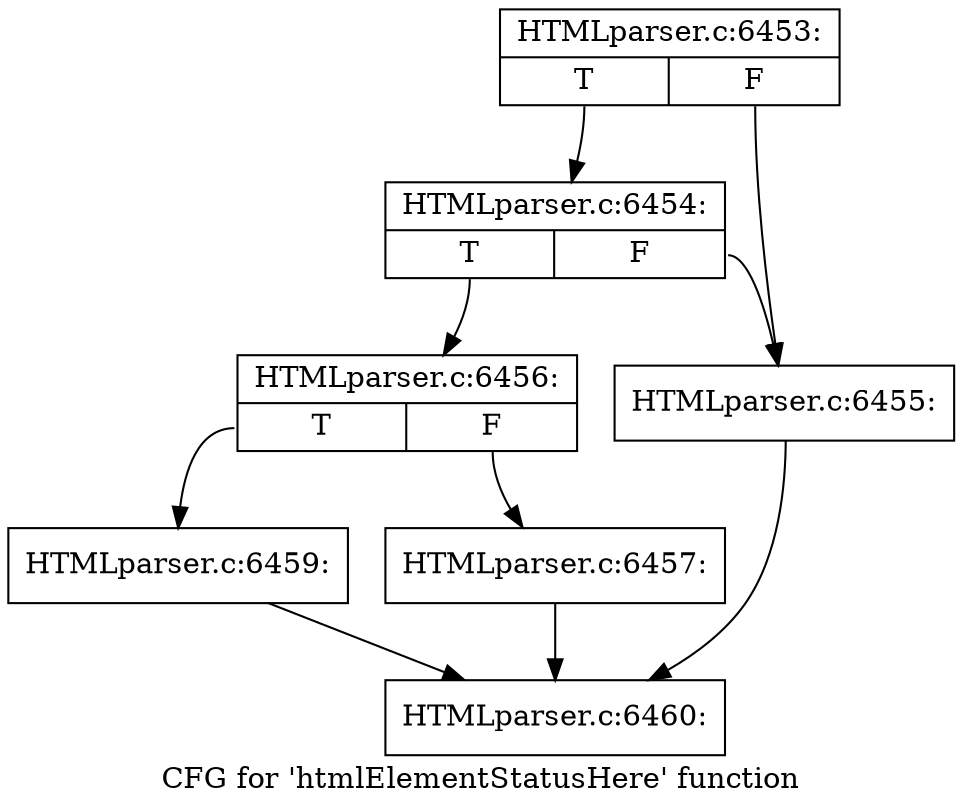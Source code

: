 digraph "CFG for 'htmlElementStatusHere' function" {
	label="CFG for 'htmlElementStatusHere' function";

	Node0x3d59f10 [shape=record,label="{HTMLparser.c:6453:|{<s0>T|<s1>F}}"];
	Node0x3d59f10:s0 -> Node0x3d5a140;
	Node0x3d59f10:s1 -> Node0x3d59e90;
	Node0x3d5a140 [shape=record,label="{HTMLparser.c:6454:|{<s0>T|<s1>F}}"];
	Node0x3d5a140:s0 -> Node0x3d5a0f0;
	Node0x3d5a140:s1 -> Node0x3d59e90;
	Node0x3d59e90 [shape=record,label="{HTMLparser.c:6455:}"];
	Node0x3d59e90 -> Node0x3d5b4c0;
	Node0x3d5a0f0 [shape=record,label="{HTMLparser.c:6456:|{<s0>T|<s1>F}}"];
	Node0x3d5a0f0:s0 -> Node0x3d61320;
	Node0x3d5a0f0:s1 -> Node0x3d612d0;
	Node0x3d612d0 [shape=record,label="{HTMLparser.c:6457:}"];
	Node0x3d612d0 -> Node0x3d5b4c0;
	Node0x3d61320 [shape=record,label="{HTMLparser.c:6459:}"];
	Node0x3d61320 -> Node0x3d5b4c0;
	Node0x3d5b4c0 [shape=record,label="{HTMLparser.c:6460:}"];
}
